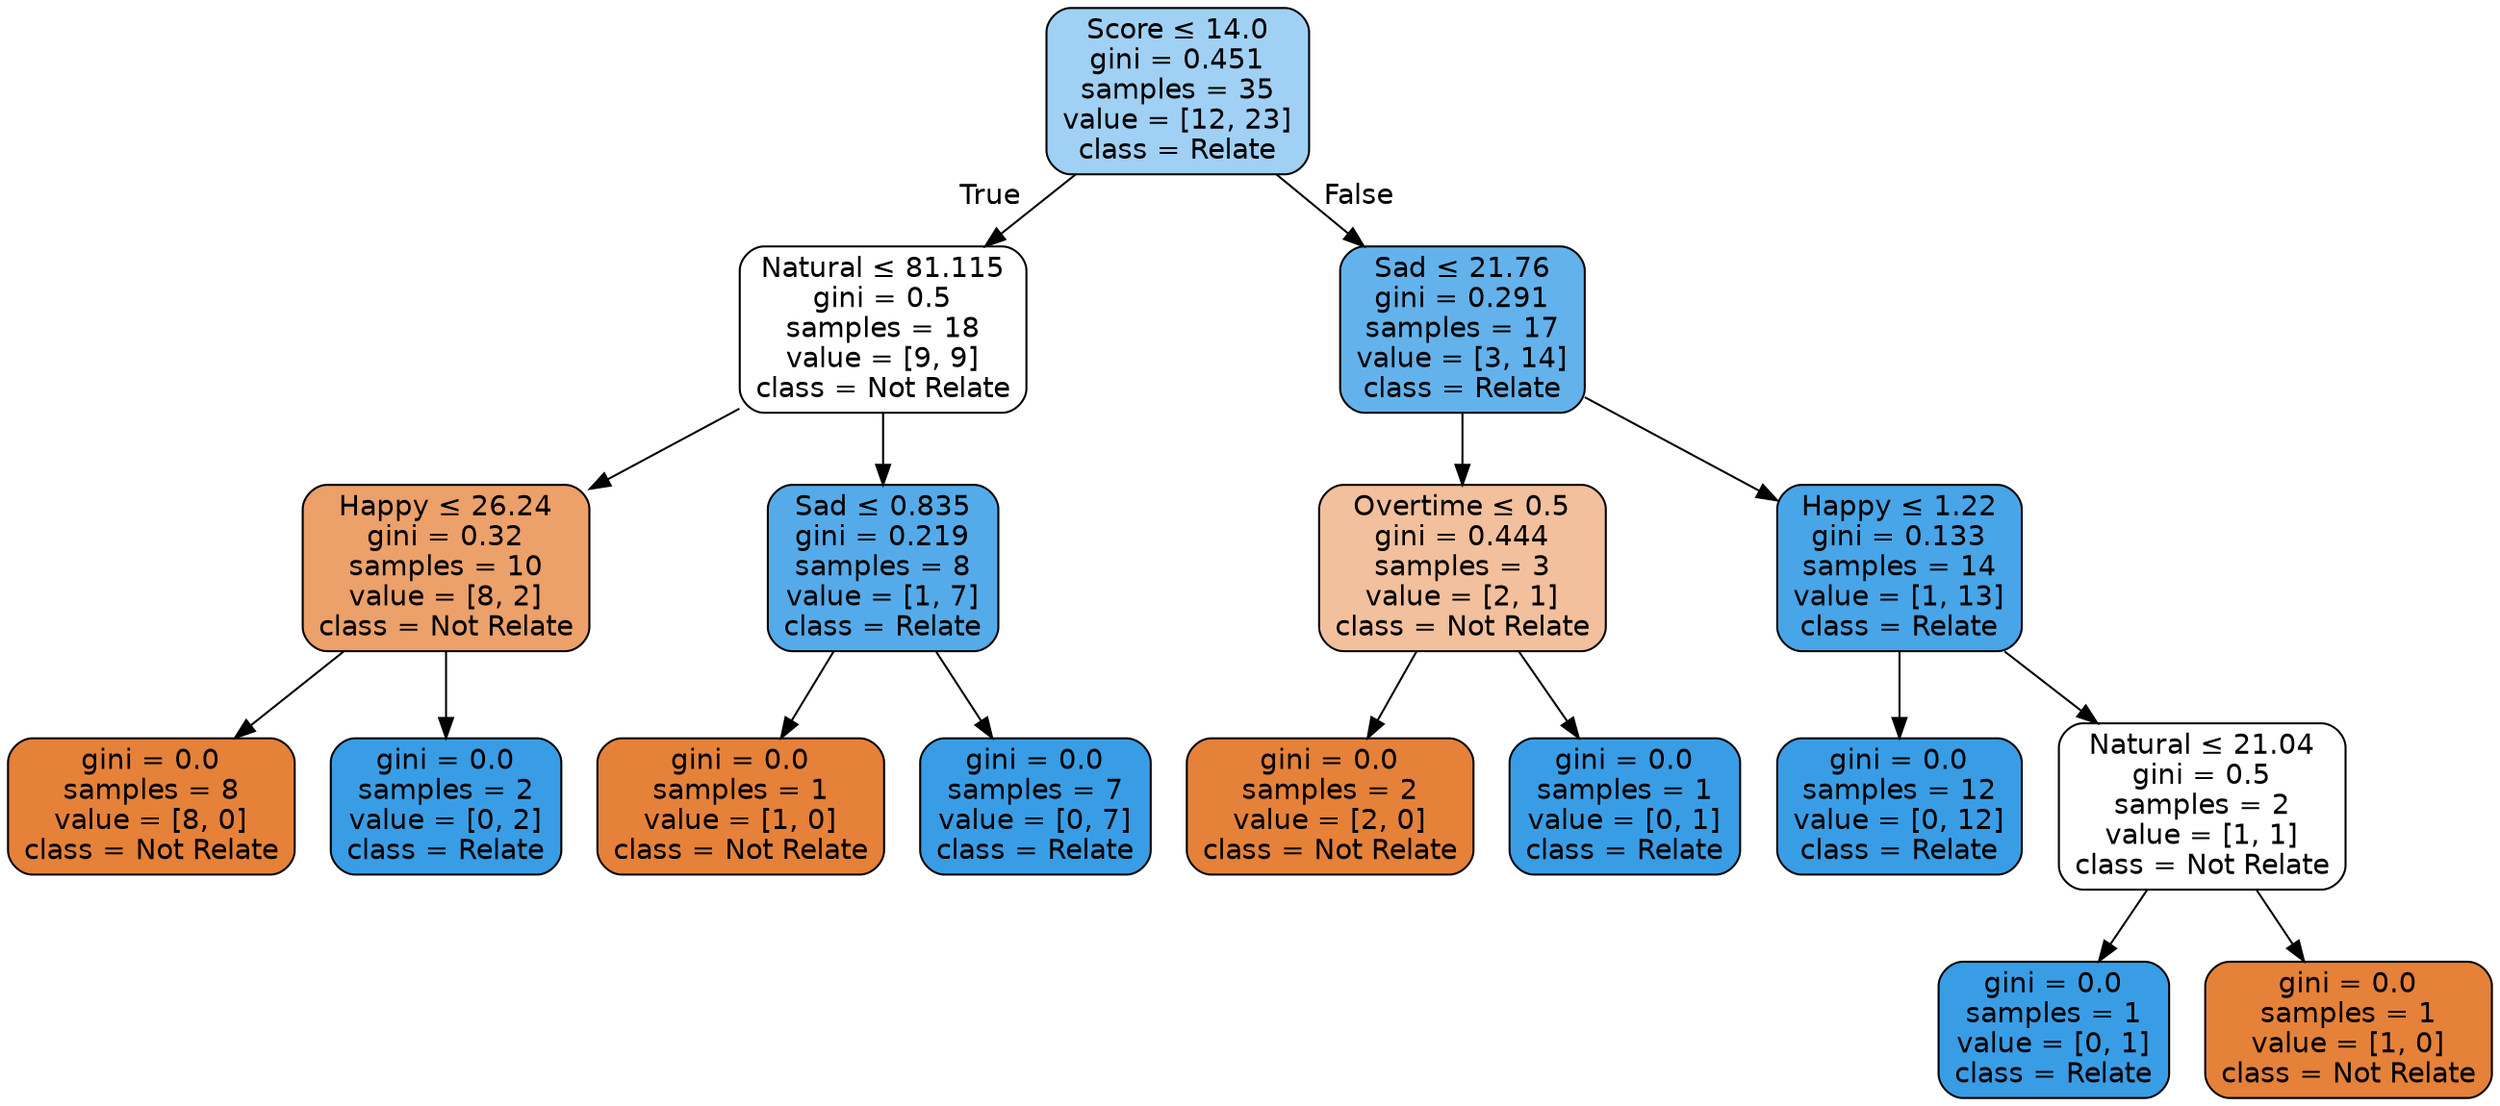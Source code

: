 digraph Tree {
node [shape=box, style="filled, rounded", color="black", fontname="helvetica"] ;
edge [fontname="helvetica"] ;
0 [label=<Score &le; 14.0<br/>gini = 0.451<br/>samples = 35<br/>value = [12, 23]<br/>class = Relate>, fillcolor="#a0d0f3"] ;
1 [label=<Natural &le; 81.115<br/>gini = 0.5<br/>samples = 18<br/>value = [9, 9]<br/>class = Not Relate>, fillcolor="#ffffff"] ;
0 -> 1 [labeldistance=2.5, labelangle=45, headlabel="True"] ;
2 [label=<Happy &le; 26.24<br/>gini = 0.32<br/>samples = 10<br/>value = [8, 2]<br/>class = Not Relate>, fillcolor="#eca06a"] ;
1 -> 2 ;
3 [label=<gini = 0.0<br/>samples = 8<br/>value = [8, 0]<br/>class = Not Relate>, fillcolor="#e58139"] ;
2 -> 3 ;
4 [label=<gini = 0.0<br/>samples = 2<br/>value = [0, 2]<br/>class = Relate>, fillcolor="#399de5"] ;
2 -> 4 ;
5 [label=<Sad &le; 0.835<br/>gini = 0.219<br/>samples = 8<br/>value = [1, 7]<br/>class = Relate>, fillcolor="#55abe9"] ;
1 -> 5 ;
6 [label=<gini = 0.0<br/>samples = 1<br/>value = [1, 0]<br/>class = Not Relate>, fillcolor="#e58139"] ;
5 -> 6 ;
7 [label=<gini = 0.0<br/>samples = 7<br/>value = [0, 7]<br/>class = Relate>, fillcolor="#399de5"] ;
5 -> 7 ;
8 [label=<Sad &le; 21.76<br/>gini = 0.291<br/>samples = 17<br/>value = [3, 14]<br/>class = Relate>, fillcolor="#63b2eb"] ;
0 -> 8 [labeldistance=2.5, labelangle=-45, headlabel="False"] ;
9 [label=<Overtime &le; 0.5<br/>gini = 0.444<br/>samples = 3<br/>value = [2, 1]<br/>class = Not Relate>, fillcolor="#f2c09c"] ;
8 -> 9 ;
10 [label=<gini = 0.0<br/>samples = 2<br/>value = [2, 0]<br/>class = Not Relate>, fillcolor="#e58139"] ;
9 -> 10 ;
11 [label=<gini = 0.0<br/>samples = 1<br/>value = [0, 1]<br/>class = Relate>, fillcolor="#399de5"] ;
9 -> 11 ;
12 [label=<Happy &le; 1.22<br/>gini = 0.133<br/>samples = 14<br/>value = [1, 13]<br/>class = Relate>, fillcolor="#48a5e7"] ;
8 -> 12 ;
13 [label=<gini = 0.0<br/>samples = 12<br/>value = [0, 12]<br/>class = Relate>, fillcolor="#399de5"] ;
12 -> 13 ;
14 [label=<Natural &le; 21.04<br/>gini = 0.5<br/>samples = 2<br/>value = [1, 1]<br/>class = Not Relate>, fillcolor="#ffffff"] ;
12 -> 14 ;
15 [label=<gini = 0.0<br/>samples = 1<br/>value = [0, 1]<br/>class = Relate>, fillcolor="#399de5"] ;
14 -> 15 ;
16 [label=<gini = 0.0<br/>samples = 1<br/>value = [1, 0]<br/>class = Not Relate>, fillcolor="#e58139"] ;
14 -> 16 ;
}